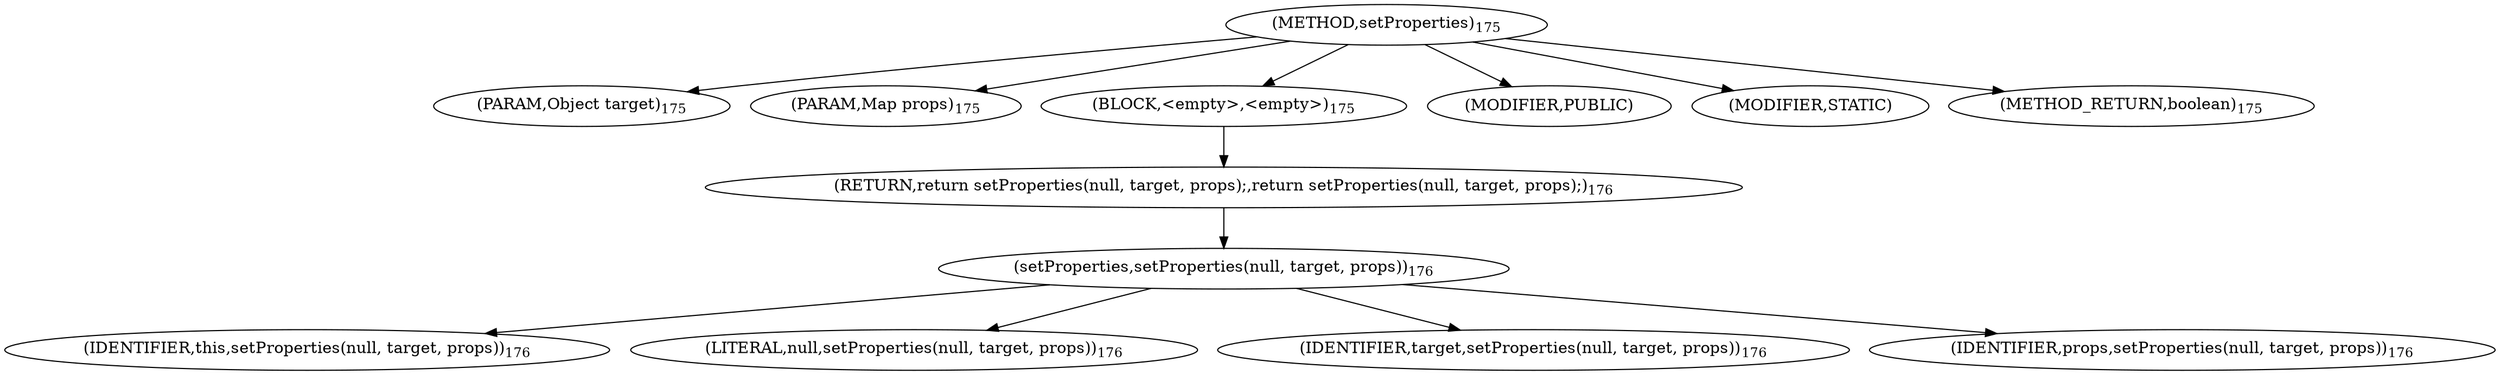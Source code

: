 digraph "setProperties" {  
"506" [label = <(METHOD,setProperties)<SUB>175</SUB>> ]
"507" [label = <(PARAM,Object target)<SUB>175</SUB>> ]
"508" [label = <(PARAM,Map props)<SUB>175</SUB>> ]
"509" [label = <(BLOCK,&lt;empty&gt;,&lt;empty&gt;)<SUB>175</SUB>> ]
"510" [label = <(RETURN,return setProperties(null, target, props);,return setProperties(null, target, props);)<SUB>176</SUB>> ]
"511" [label = <(setProperties,setProperties(null, target, props))<SUB>176</SUB>> ]
"512" [label = <(IDENTIFIER,this,setProperties(null, target, props))<SUB>176</SUB>> ]
"513" [label = <(LITERAL,null,setProperties(null, target, props))<SUB>176</SUB>> ]
"514" [label = <(IDENTIFIER,target,setProperties(null, target, props))<SUB>176</SUB>> ]
"515" [label = <(IDENTIFIER,props,setProperties(null, target, props))<SUB>176</SUB>> ]
"516" [label = <(MODIFIER,PUBLIC)> ]
"517" [label = <(MODIFIER,STATIC)> ]
"518" [label = <(METHOD_RETURN,boolean)<SUB>175</SUB>> ]
  "506" -> "507" 
  "506" -> "508" 
  "506" -> "509" 
  "506" -> "516" 
  "506" -> "517" 
  "506" -> "518" 
  "509" -> "510" 
  "510" -> "511" 
  "511" -> "512" 
  "511" -> "513" 
  "511" -> "514" 
  "511" -> "515" 
}
